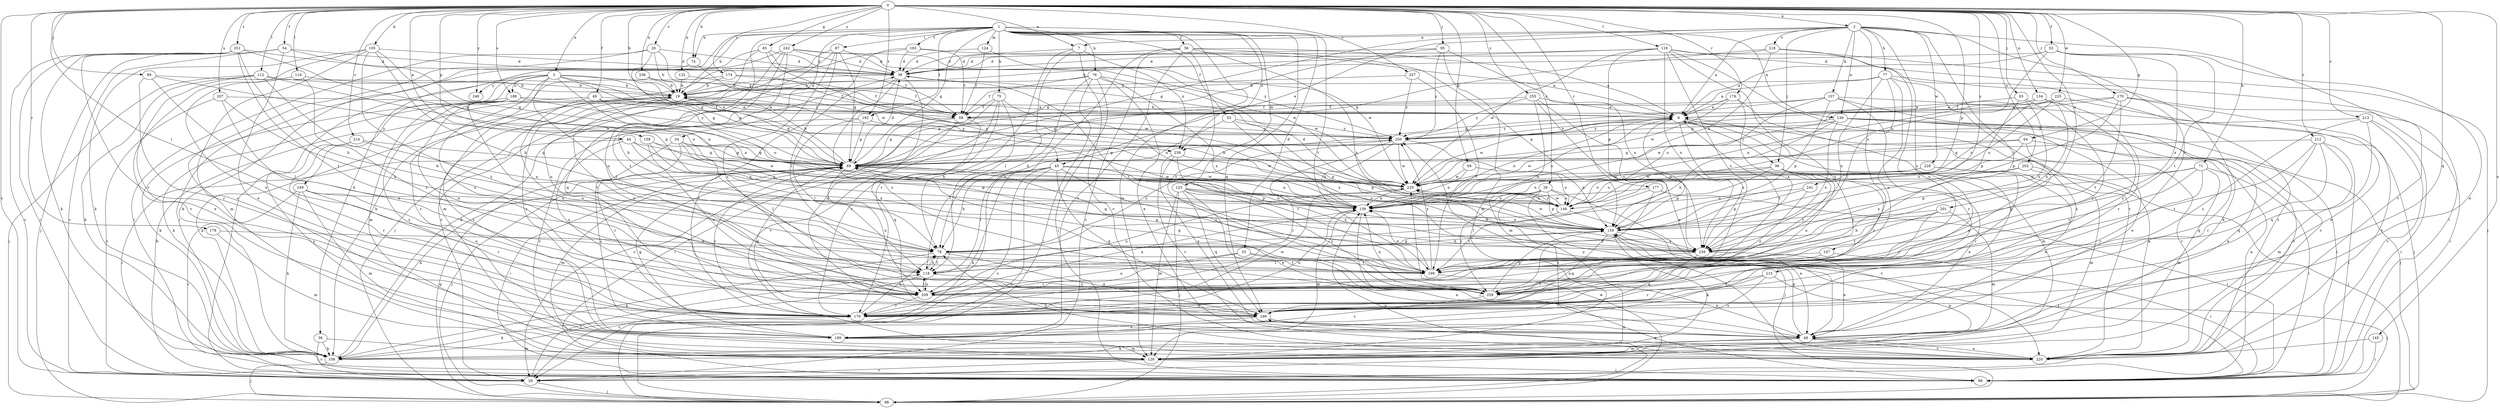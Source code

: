strict digraph  {
0;
1;
2;
3;
7;
9;
19;
20;
26;
29;
33;
34;
36;
38;
44;
45;
48;
49;
52;
54;
55;
56;
58;
64;
65;
68;
69;
71;
74;
75;
76;
77;
78;
87;
88;
89;
93;
95;
96;
98;
105;
107;
108;
110;
112;
116;
118;
123;
124;
129;
132;
134;
136;
139;
145;
147;
149;
158;
159;
169;
170;
174;
176;
177;
178;
179;
188;
189;
192;
193;
199;
201;
202;
207;
209;
212;
213;
214;
215;
218;
220;
225;
228;
229;
236;
238;
239;
241;
242;
248;
249;
250;
251;
255;
257;
259;
0 -> 2  [label=a];
0 -> 3  [label=a];
0 -> 7  [label=a];
0 -> 19  [label=b];
0 -> 20  [label=c];
0 -> 26  [label=c];
0 -> 29  [label=c];
0 -> 44  [label=e];
0 -> 49  [label=f];
0 -> 52  [label=f];
0 -> 54  [label=f];
0 -> 64  [label=g];
0 -> 65  [label=g];
0 -> 69  [label=h];
0 -> 71  [label=h];
0 -> 74  [label=h];
0 -> 89  [label=j];
0 -> 93  [label=j];
0 -> 95  [label=j];
0 -> 105  [label=k];
0 -> 110  [label=l];
0 -> 112  [label=l];
0 -> 116  [label=l];
0 -> 118  [label=l];
0 -> 132  [label=n];
0 -> 134  [label=n];
0 -> 145  [label=o];
0 -> 158  [label=p];
0 -> 159  [label=p];
0 -> 169  [label=q];
0 -> 170  [label=r];
0 -> 174  [label=r];
0 -> 176  [label=r];
0 -> 177  [label=r];
0 -> 178  [label=r];
0 -> 188  [label=s];
0 -> 192  [label=t];
0 -> 201  [label=u];
0 -> 202  [label=u];
0 -> 207  [label=u];
0 -> 212  [label=v];
0 -> 213  [label=v];
0 -> 214  [label=v];
0 -> 225  [label=w];
0 -> 236  [label=x];
0 -> 241  [label=y];
0 -> 242  [label=y];
0 -> 248  [label=y];
0 -> 251  [label=z];
0 -> 255  [label=z];
0 -> 257  [label=z];
1 -> 19  [label=b];
1 -> 33  [label=d];
1 -> 34  [label=d];
1 -> 36  [label=d];
1 -> 55  [label=f];
1 -> 56  [label=f];
1 -> 68  [label=g];
1 -> 74  [label=h];
1 -> 75  [label=h];
1 -> 76  [label=h];
1 -> 87  [label=i];
1 -> 123  [label=m];
1 -> 124  [label=m];
1 -> 129  [label=m];
1 -> 136  [label=n];
1 -> 169  [label=q];
1 -> 192  [label=t];
1 -> 193  [label=t];
1 -> 199  [label=t];
1 -> 209  [label=u];
1 -> 238  [label=x];
2 -> 7  [label=a];
2 -> 9  [label=a];
2 -> 45  [label=e];
2 -> 68  [label=g];
2 -> 77  [label=h];
2 -> 96  [label=j];
2 -> 107  [label=k];
2 -> 136  [label=n];
2 -> 147  [label=o];
2 -> 199  [label=t];
2 -> 215  [label=v];
2 -> 218  [label=v];
2 -> 220  [label=v];
2 -> 228  [label=w];
2 -> 259  [label=z];
3 -> 45  [label=e];
3 -> 68  [label=g];
3 -> 129  [label=m];
3 -> 139  [label=n];
3 -> 188  [label=s];
3 -> 199  [label=t];
3 -> 209  [label=u];
3 -> 238  [label=x];
3 -> 248  [label=y];
3 -> 249  [label=y];
3 -> 250  [label=y];
7 -> 38  [label=d];
7 -> 118  [label=l];
7 -> 179  [label=r];
7 -> 220  [label=v];
7 -> 238  [label=x];
9 -> 19  [label=b];
9 -> 96  [label=j];
9 -> 129  [label=m];
9 -> 139  [label=n];
9 -> 159  [label=p];
9 -> 199  [label=t];
9 -> 220  [label=v];
9 -> 229  [label=w];
9 -> 238  [label=x];
9 -> 239  [label=x];
9 -> 250  [label=y];
19 -> 9  [label=a];
19 -> 68  [label=g];
19 -> 108  [label=k];
19 -> 179  [label=r];
19 -> 189  [label=s];
19 -> 259  [label=z];
20 -> 19  [label=b];
20 -> 38  [label=d];
20 -> 58  [label=f];
20 -> 68  [label=g];
20 -> 88  [label=i];
20 -> 129  [label=m];
26 -> 98  [label=j];
26 -> 139  [label=n];
26 -> 149  [label=o];
26 -> 159  [label=p];
26 -> 189  [label=s];
26 -> 220  [label=v];
26 -> 259  [label=z];
29 -> 9  [label=a];
29 -> 19  [label=b];
29 -> 98  [label=j];
29 -> 118  [label=l];
29 -> 159  [label=p];
33 -> 48  [label=e];
33 -> 179  [label=r];
33 -> 199  [label=t];
33 -> 209  [label=u];
34 -> 68  [label=g];
34 -> 118  [label=l];
34 -> 159  [label=p];
34 -> 179  [label=r];
34 -> 189  [label=s];
34 -> 229  [label=w];
36 -> 29  [label=c];
36 -> 108  [label=k];
36 -> 129  [label=m];
38 -> 19  [label=b];
38 -> 169  [label=q];
38 -> 179  [label=r];
38 -> 199  [label=t];
38 -> 259  [label=z];
44 -> 68  [label=g];
44 -> 88  [label=i];
44 -> 139  [label=n];
44 -> 209  [label=u];
44 -> 229  [label=w];
45 -> 29  [label=c];
45 -> 78  [label=h];
45 -> 98  [label=j];
45 -> 108  [label=k];
45 -> 118  [label=l];
45 -> 159  [label=p];
45 -> 169  [label=q];
45 -> 199  [label=t];
45 -> 229  [label=w];
48 -> 108  [label=k];
48 -> 129  [label=m];
48 -> 159  [label=p];
48 -> 220  [label=v];
49 -> 9  [label=a];
49 -> 108  [label=k];
49 -> 139  [label=n];
49 -> 149  [label=o];
49 -> 209  [label=u];
52 -> 9  [label=a];
52 -> 38  [label=d];
52 -> 48  [label=e];
52 -> 139  [label=n];
52 -> 199  [label=t];
52 -> 239  [label=x];
54 -> 29  [label=c];
54 -> 38  [label=d];
54 -> 48  [label=e];
54 -> 68  [label=g];
54 -> 98  [label=j];
55 -> 118  [label=l];
55 -> 159  [label=p];
55 -> 239  [label=x];
55 -> 250  [label=y];
56 -> 9  [label=a];
56 -> 29  [label=c];
56 -> 38  [label=d];
56 -> 159  [label=p];
56 -> 189  [label=s];
56 -> 209  [label=u];
56 -> 239  [label=x];
56 -> 259  [label=z];
58 -> 29  [label=c];
58 -> 68  [label=g];
58 -> 88  [label=i];
58 -> 169  [label=q];
58 -> 250  [label=y];
64 -> 48  [label=e];
64 -> 68  [label=g];
64 -> 149  [label=o];
64 -> 169  [label=q];
64 -> 229  [label=w];
65 -> 38  [label=d];
65 -> 58  [label=f];
65 -> 88  [label=i];
65 -> 139  [label=n];
65 -> 209  [label=u];
68 -> 19  [label=b];
68 -> 38  [label=d];
68 -> 88  [label=i];
68 -> 98  [label=j];
68 -> 108  [label=k];
68 -> 129  [label=m];
68 -> 139  [label=n];
68 -> 179  [label=r];
68 -> 209  [label=u];
68 -> 229  [label=w];
69 -> 139  [label=n];
69 -> 149  [label=o];
69 -> 229  [label=w];
71 -> 88  [label=i];
71 -> 129  [label=m];
71 -> 159  [label=p];
71 -> 179  [label=r];
71 -> 199  [label=t];
71 -> 229  [label=w];
74 -> 108  [label=k];
74 -> 229  [label=w];
75 -> 58  [label=f];
75 -> 68  [label=g];
75 -> 78  [label=h];
75 -> 139  [label=n];
75 -> 179  [label=r];
75 -> 220  [label=v];
76 -> 19  [label=b];
76 -> 48  [label=e];
76 -> 58  [label=f];
76 -> 78  [label=h];
76 -> 88  [label=i];
76 -> 98  [label=j];
76 -> 229  [label=w];
76 -> 239  [label=x];
77 -> 9  [label=a];
77 -> 19  [label=b];
77 -> 108  [label=k];
77 -> 118  [label=l];
77 -> 189  [label=s];
77 -> 209  [label=u];
77 -> 239  [label=x];
78 -> 108  [label=k];
78 -> 118  [label=l];
78 -> 159  [label=p];
78 -> 169  [label=q];
78 -> 199  [label=t];
78 -> 250  [label=y];
87 -> 38  [label=d];
87 -> 68  [label=g];
87 -> 98  [label=j];
87 -> 118  [label=l];
87 -> 169  [label=q];
87 -> 259  [label=z];
89 -> 19  [label=b];
89 -> 118  [label=l];
89 -> 149  [label=o];
89 -> 179  [label=r];
93 -> 9  [label=a];
93 -> 159  [label=p];
93 -> 239  [label=x];
93 -> 259  [label=z];
95 -> 38  [label=d];
95 -> 68  [label=g];
95 -> 129  [label=m];
95 -> 239  [label=x];
95 -> 250  [label=y];
96 -> 48  [label=e];
96 -> 149  [label=o];
96 -> 159  [label=p];
96 -> 199  [label=t];
96 -> 209  [label=u];
96 -> 229  [label=w];
96 -> 259  [label=z];
98 -> 68  [label=g];
98 -> 139  [label=n];
98 -> 229  [label=w];
105 -> 38  [label=d];
105 -> 78  [label=h];
105 -> 108  [label=k];
105 -> 159  [label=p];
105 -> 189  [label=s];
105 -> 220  [label=v];
105 -> 259  [label=z];
107 -> 58  [label=f];
107 -> 68  [label=g];
107 -> 98  [label=j];
107 -> 149  [label=o];
107 -> 159  [label=p];
107 -> 179  [label=r];
107 -> 220  [label=v];
108 -> 38  [label=d];
108 -> 98  [label=j];
110 -> 19  [label=b];
110 -> 209  [label=u];
110 -> 259  [label=z];
112 -> 19  [label=b];
112 -> 48  [label=e];
112 -> 78  [label=h];
112 -> 98  [label=j];
112 -> 108  [label=k];
112 -> 229  [label=w];
116 -> 19  [label=b];
116 -> 29  [label=c];
116 -> 38  [label=d];
116 -> 88  [label=i];
116 -> 159  [label=p];
116 -> 199  [label=t];
116 -> 209  [label=u];
116 -> 220  [label=v];
116 -> 229  [label=w];
116 -> 239  [label=x];
118 -> 29  [label=c];
118 -> 78  [label=h];
118 -> 209  [label=u];
118 -> 259  [label=z];
123 -> 48  [label=e];
123 -> 98  [label=j];
123 -> 129  [label=m];
123 -> 139  [label=n];
123 -> 149  [label=o];
123 -> 169  [label=q];
123 -> 239  [label=x];
123 -> 259  [label=z];
124 -> 38  [label=d];
124 -> 58  [label=f];
124 -> 229  [label=w];
129 -> 29  [label=c];
129 -> 88  [label=i];
132 -> 19  [label=b];
132 -> 58  [label=f];
134 -> 9  [label=a];
134 -> 139  [label=n];
134 -> 149  [label=o];
134 -> 179  [label=r];
134 -> 239  [label=x];
134 -> 259  [label=z];
136 -> 48  [label=e];
136 -> 78  [label=h];
136 -> 88  [label=i];
136 -> 98  [label=j];
136 -> 220  [label=v];
136 -> 229  [label=w];
136 -> 239  [label=x];
136 -> 250  [label=y];
139 -> 9  [label=a];
139 -> 88  [label=i];
139 -> 129  [label=m];
139 -> 159  [label=p];
145 -> 88  [label=i];
145 -> 220  [label=v];
147 -> 88  [label=i];
147 -> 118  [label=l];
147 -> 209  [label=u];
149 -> 19  [label=b];
149 -> 38  [label=d];
149 -> 48  [label=e];
149 -> 199  [label=t];
149 -> 229  [label=w];
158 -> 68  [label=g];
158 -> 139  [label=n];
158 -> 209  [label=u];
158 -> 239  [label=x];
159 -> 78  [label=h];
159 -> 88  [label=i];
159 -> 108  [label=k];
159 -> 139  [label=n];
159 -> 169  [label=q];
159 -> 229  [label=w];
159 -> 239  [label=x];
169 -> 48  [label=e];
169 -> 68  [label=g];
169 -> 189  [label=s];
170 -> 9  [label=a];
170 -> 88  [label=i];
170 -> 159  [label=p];
170 -> 199  [label=t];
170 -> 220  [label=v];
170 -> 250  [label=y];
174 -> 19  [label=b];
174 -> 58  [label=f];
174 -> 189  [label=s];
174 -> 229  [label=w];
176 -> 9  [label=a];
176 -> 58  [label=f];
176 -> 169  [label=q];
176 -> 229  [label=w];
176 -> 239  [label=x];
177 -> 88  [label=i];
177 -> 118  [label=l];
177 -> 139  [label=n];
177 -> 259  [label=z];
178 -> 78  [label=h];
178 -> 129  [label=m];
179 -> 78  [label=h];
179 -> 108  [label=k];
179 -> 139  [label=n];
179 -> 229  [label=w];
188 -> 58  [label=f];
188 -> 108  [label=k];
188 -> 189  [label=s];
188 -> 199  [label=t];
188 -> 209  [label=u];
188 -> 250  [label=y];
189 -> 68  [label=g];
189 -> 129  [label=m];
192 -> 68  [label=g];
192 -> 118  [label=l];
192 -> 220  [label=v];
192 -> 250  [label=y];
193 -> 9  [label=a];
193 -> 29  [label=c];
193 -> 38  [label=d];
193 -> 58  [label=f];
193 -> 108  [label=k];
199 -> 48  [label=e];
199 -> 68  [label=g];
199 -> 139  [label=n];
199 -> 250  [label=y];
201 -> 78  [label=h];
201 -> 129  [label=m];
201 -> 159  [label=p];
201 -> 199  [label=t];
201 -> 259  [label=z];
202 -> 98  [label=j];
202 -> 209  [label=u];
202 -> 229  [label=w];
202 -> 239  [label=x];
207 -> 9  [label=a];
207 -> 29  [label=c];
207 -> 78  [label=h];
207 -> 259  [label=z];
209 -> 118  [label=l];
209 -> 139  [label=n];
209 -> 169  [label=q];
209 -> 179  [label=r];
212 -> 68  [label=g];
212 -> 88  [label=i];
212 -> 129  [label=m];
212 -> 169  [label=q];
212 -> 179  [label=r];
212 -> 199  [label=t];
213 -> 88  [label=i];
213 -> 169  [label=q];
213 -> 220  [label=v];
213 -> 250  [label=y];
213 -> 259  [label=z];
214 -> 68  [label=g];
214 -> 139  [label=n];
214 -> 179  [label=r];
214 -> 189  [label=s];
215 -> 98  [label=j];
215 -> 179  [label=r];
215 -> 189  [label=s];
215 -> 259  [label=z];
218 -> 38  [label=d];
218 -> 68  [label=g];
218 -> 98  [label=j];
218 -> 139  [label=n];
218 -> 209  [label=u];
220 -> 9  [label=a];
220 -> 48  [label=e];
220 -> 78  [label=h];
220 -> 169  [label=q];
220 -> 250  [label=y];
225 -> 48  [label=e];
225 -> 58  [label=f];
225 -> 68  [label=g];
225 -> 149  [label=o];
228 -> 48  [label=e];
228 -> 129  [label=m];
228 -> 139  [label=n];
228 -> 149  [label=o];
228 -> 179  [label=r];
228 -> 229  [label=w];
229 -> 139  [label=n];
229 -> 149  [label=o];
229 -> 209  [label=u];
236 -> 19  [label=b];
236 -> 58  [label=f];
238 -> 48  [label=e];
238 -> 159  [label=p];
238 -> 199  [label=t];
238 -> 220  [label=v];
239 -> 48  [label=e];
239 -> 68  [label=g];
239 -> 169  [label=q];
239 -> 179  [label=r];
241 -> 149  [label=o];
241 -> 159  [label=p];
241 -> 259  [label=z];
242 -> 29  [label=c];
242 -> 38  [label=d];
242 -> 78  [label=h];
242 -> 129  [label=m];
242 -> 199  [label=t];
242 -> 229  [label=w];
242 -> 250  [label=y];
249 -> 88  [label=i];
249 -> 108  [label=k];
249 -> 129  [label=m];
249 -> 149  [label=o];
249 -> 179  [label=r];
249 -> 209  [label=u];
250 -> 68  [label=g];
250 -> 139  [label=n];
250 -> 159  [label=p];
250 -> 179  [label=r];
250 -> 229  [label=w];
251 -> 29  [label=c];
251 -> 38  [label=d];
251 -> 68  [label=g];
251 -> 78  [label=h];
251 -> 88  [label=i];
251 -> 108  [label=k];
251 -> 179  [label=r];
251 -> 199  [label=t];
255 -> 9  [label=a];
255 -> 48  [label=e];
255 -> 68  [label=g];
255 -> 129  [label=m];
255 -> 239  [label=x];
255 -> 250  [label=y];
257 -> 19  [label=b];
257 -> 199  [label=t];
257 -> 250  [label=y];
259 -> 68  [label=g];
259 -> 139  [label=n];
259 -> 159  [label=p];
259 -> 189  [label=s];
}

